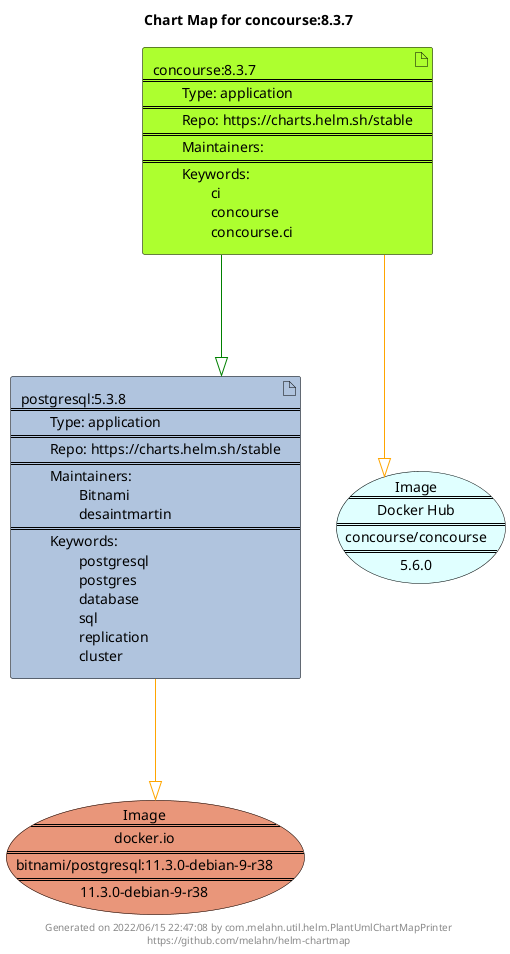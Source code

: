 @startuml
skinparam linetype ortho
skinparam backgroundColor white
skinparam usecaseBorderColor black
skinparam usecaseArrowColor LightSlateGray
skinparam artifactBorderColor black
skinparam artifactArrowColor LightSlateGray

title Chart Map for concourse:8.3.7

'There are 2 referenced Helm Charts
artifact "concourse:8.3.7\n====\n\tType: application\n====\n\tRepo: https://charts.helm.sh/stable\n====\n\tMaintainers: \n====\n\tKeywords: \n\t\tci\n\t\tconcourse\n\t\tconcourse.ci" as concourse_8_3_7 #GreenYellow
artifact "postgresql:5.3.8\n====\n\tType: application\n====\n\tRepo: https://charts.helm.sh/stable\n====\n\tMaintainers: \n\t\tBitnami\n\t\tdesaintmartin\n====\n\tKeywords: \n\t\tpostgresql\n\t\tpostgres\n\t\tdatabase\n\t\tsql\n\t\treplication\n\t\tcluster" as postgresql_5_3_8 #LightSteelBlue

'There are 2 referenced Docker Images
usecase "Image\n====\ndocker.io\n====\nbitnami/postgresql:11.3.0-debian-9-r38\n====\n11.3.0-debian-9-r38" as docker_io_bitnami_postgresql_11_3_0_debian_9_r38 #DarkSalmon
usecase "Image\n====\nDocker Hub\n====\nconcourse/concourse\n====\n5.6.0" as concourse_concourse_5_6_0 #LightCyan

'Chart Dependencies
concourse_8_3_7--[#green]-|>postgresql_5_3_8
concourse_8_3_7--[#orange]-|>concourse_concourse_5_6_0
postgresql_5_3_8--[#orange]-|>docker_io_bitnami_postgresql_11_3_0_debian_9_r38

center footer Generated on 2022/06/15 22:47:08 by com.melahn.util.helm.PlantUmlChartMapPrinter\nhttps://github.com/melahn/helm-chartmap
@enduml
